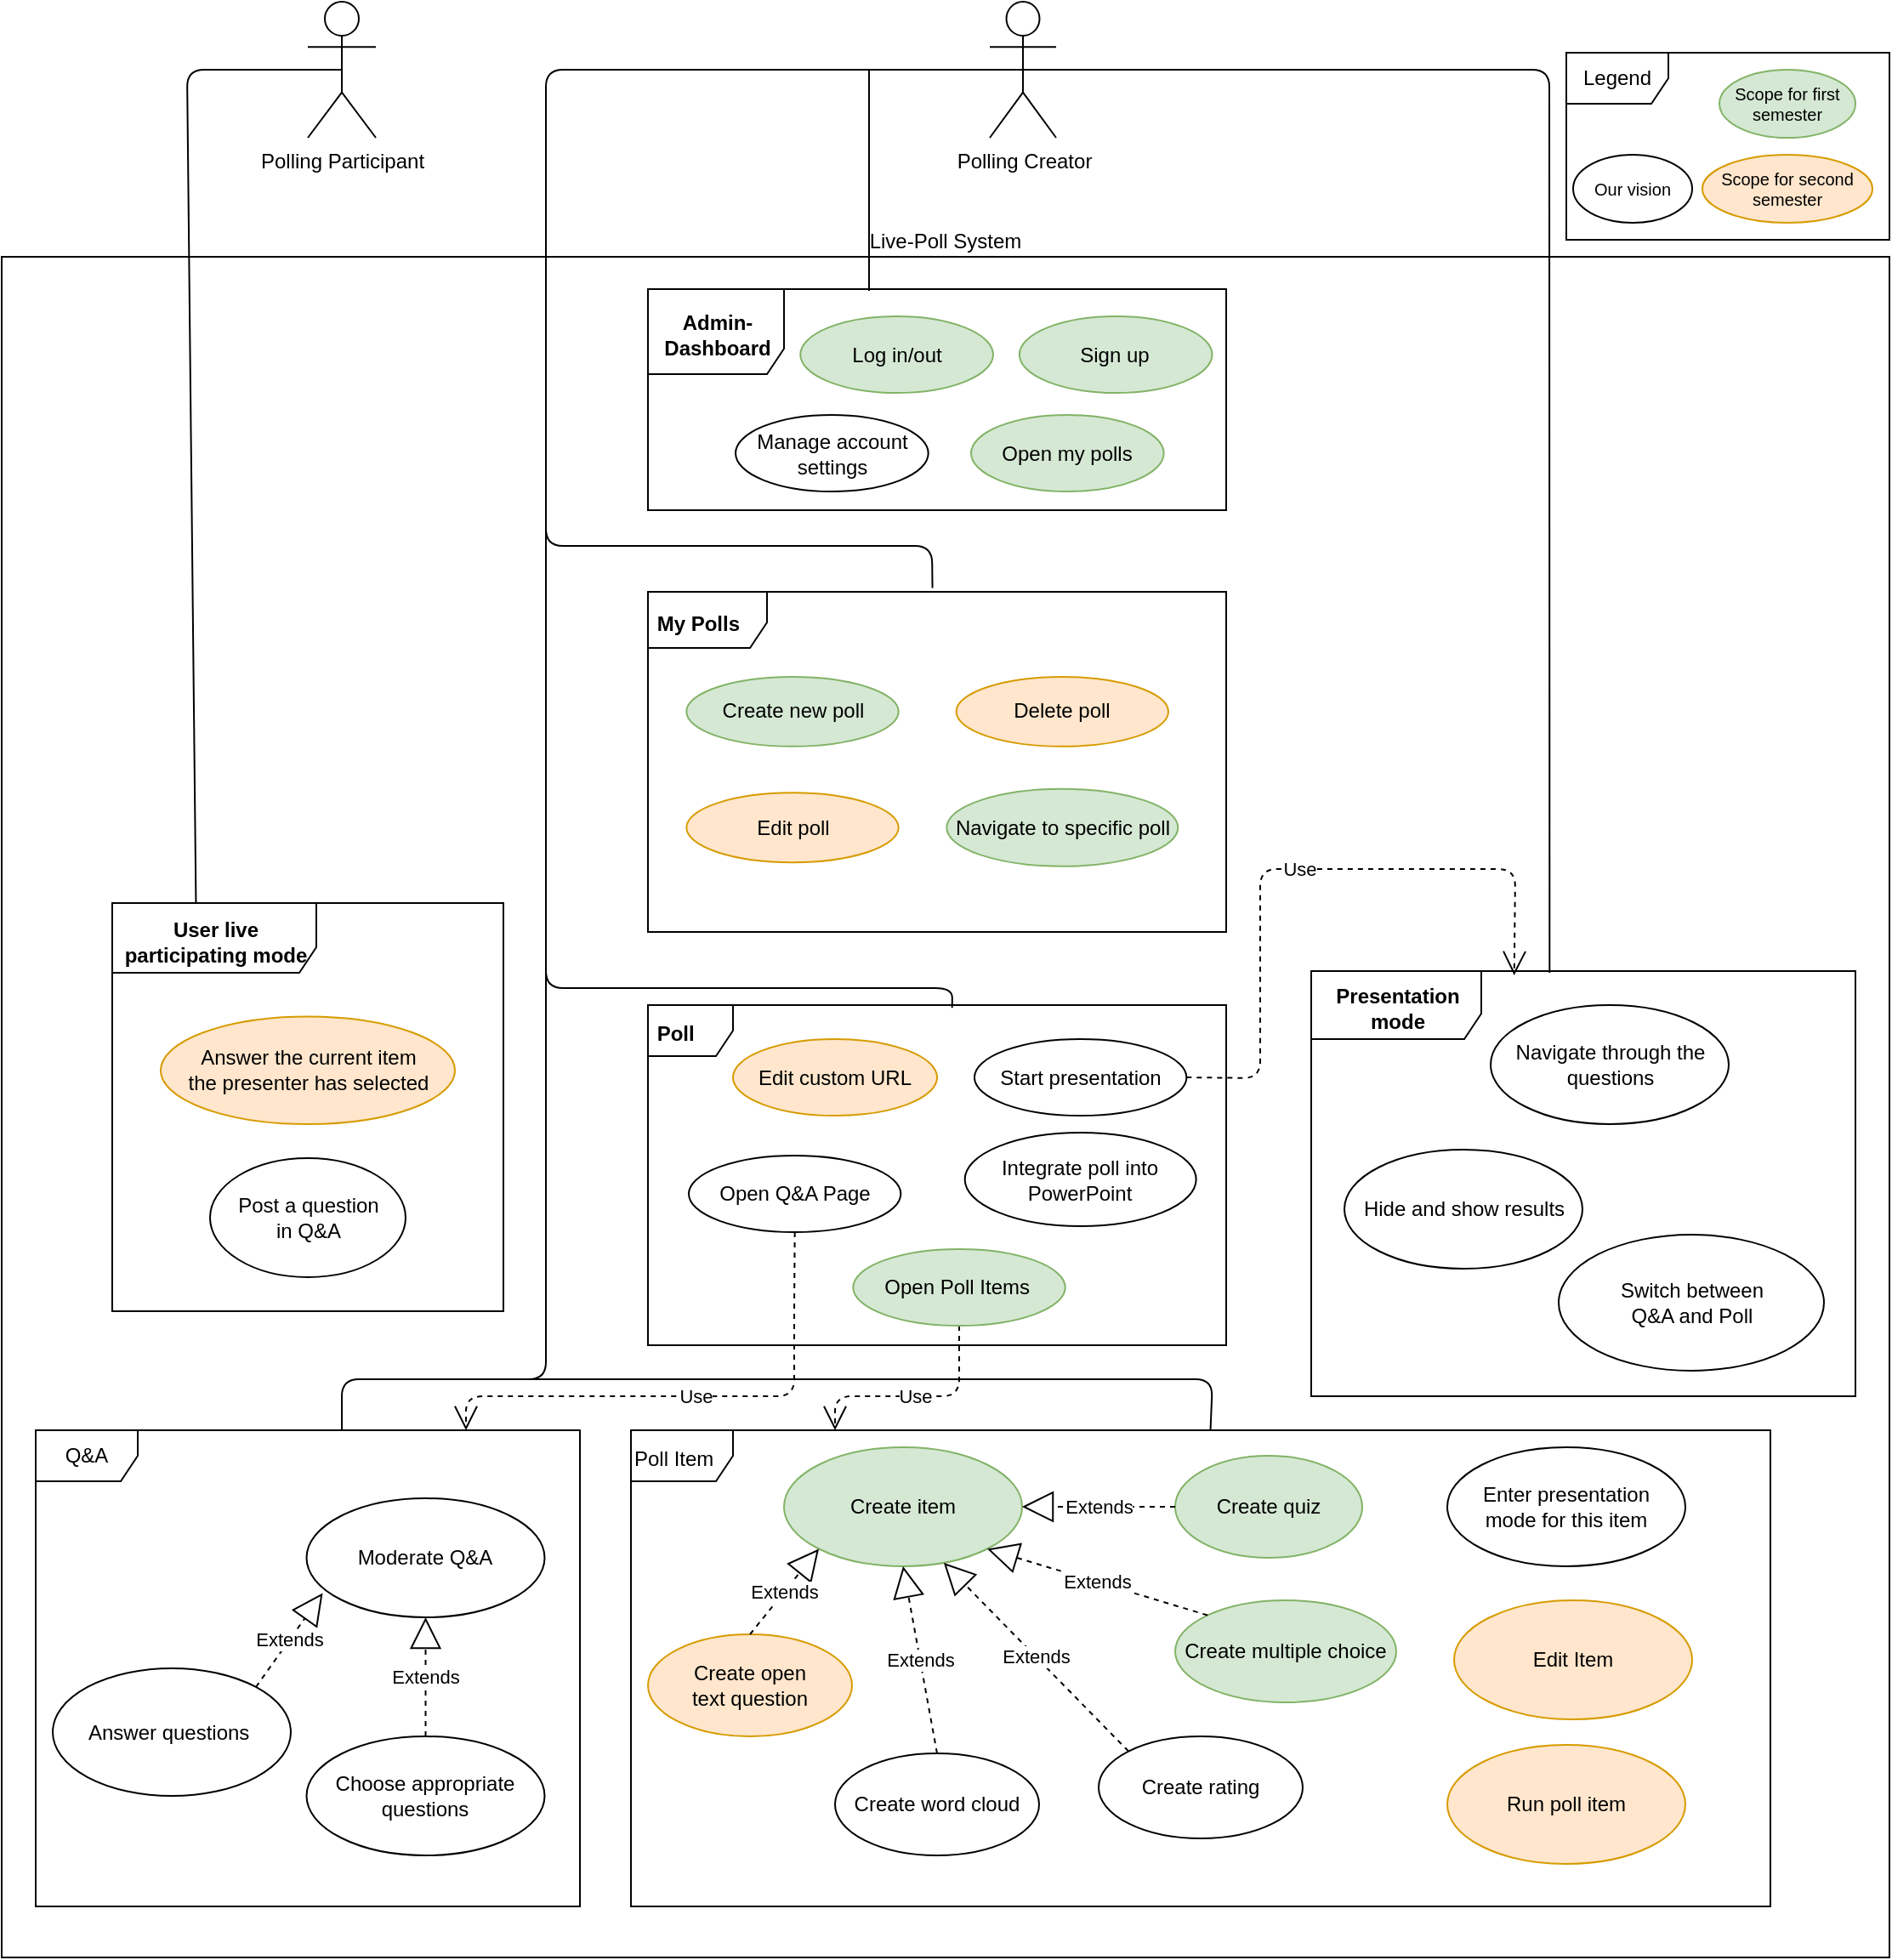 <mxfile version="13.9.9" type="device"><diagram id="5kyTHF-oNOKEn-0VxnRx" name="Seite-1"><mxGraphModel dx="1422" dy="762" grid="1" gridSize="10" guides="1" tooltips="1" connect="1" arrows="1" fold="1" page="1" pageScale="1" pageWidth="827" pageHeight="1169" math="0" shadow="0"><root><mxCell id="0"/><mxCell id="1" parent="0"/><mxCell id="Qykljc9OEoY9RjbD-kcw-1" value="Live-Poll System" style="rounded=0;whiteSpace=wrap;html=1;labelPosition=center;verticalLabelPosition=top;align=center;verticalAlign=bottom;" parent="1" vertex="1"><mxGeometry x="660" y="530" width="1110" height="1000" as="geometry"/></mxCell><mxCell id="Qykljc9OEoY9RjbD-kcw-5" value="Polling Participant" style="shape=umlActor;verticalLabelPosition=bottom;verticalAlign=top;html=1;outlineConnect=0;" parent="1" vertex="1"><mxGeometry x="840" y="380" width="40" height="80" as="geometry"/></mxCell><mxCell id="Qykljc9OEoY9RjbD-kcw-6" value="Polling Creator" style="shape=umlActor;verticalLabelPosition=bottom;verticalAlign=top;html=1;outlineConnect=0;" parent="1" vertex="1"><mxGeometry x="1241" y="380" width="39" height="80" as="geometry"/></mxCell><mxCell id="EP8T4iCKuhn0fpauYuA6-37" value="&lt;p style=&quot;margin: 0px ; margin-top: 4px ; text-align: center&quot;&gt;Poll Item&lt;/p&gt;" style="shape=umlFrame;whiteSpace=wrap;html=1;fontFamily=Helvetica;fontSize=12;fontColor=#000000;align=left;strokeColor=#000000;fillColor=#ffffff;" parent="1" vertex="1"><mxGeometry x="1030" y="1220" width="670" height="280" as="geometry"/></mxCell><mxCell id="EP8T4iCKuhn0fpauYuA6-57" value="Use" style="endArrow=open;endSize=12;dashed=1;html=1;exitX=0.5;exitY=1;exitDx=0;exitDy=0;" parent="1" source="2TsL-668qkd1nwdSegl0-19" edge="1"><mxGeometry x="-0.003" width="160" relative="1" as="geometry"><mxPoint x="1133.5" y="1090" as="sourcePoint"/><mxPoint x="933" y="1220" as="targetPoint"/><Array as="points"><mxPoint x="1126" y="1150"/><mxPoint x="1126" y="1200"/><mxPoint x="933" y="1200"/></Array><mxPoint as="offset"/></mxGeometry></mxCell><mxCell id="EP8T4iCKuhn0fpauYuA6-58" value="Use" style="endArrow=open;endSize=12;dashed=1;html=1;exitX=0.5;exitY=1;exitDx=0;exitDy=0;" parent="1" source="2TsL-668qkd1nwdSegl0-20" edge="1"><mxGeometry width="160" relative="1" as="geometry"><mxPoint x="1190" y="1160" as="sourcePoint"/><mxPoint x="1150" y="1220" as="targetPoint"/><Array as="points"><mxPoint x="1223" y="1200"/><mxPoint x="1150" y="1200"/></Array></mxGeometry></mxCell><mxCell id="EP8T4iCKuhn0fpauYuA6-94" value="" style="group" parent="1" vertex="1" connectable="0"><mxGeometry x="1030" y="500" width="300" height="160" as="geometry"/></mxCell><mxCell id="EP8T4iCKuhn0fpauYuA6-97" style="edgeStyle=none;rounded=0;orthogonalLoop=1;jettySize=auto;html=1;exitX=0.5;exitY=1;exitDx=0;exitDy=0;" parent="1" edge="1"><mxGeometry x="1030" y="510" as="geometry"><mxPoint x="1166.785" y="585" as="sourcePoint"/><mxPoint x="1166.785" y="585" as="targetPoint"/></mxGeometry></mxCell><mxCell id="2TsL-668qkd1nwdSegl0-15" value="" style="group;" parent="1" vertex="1" connectable="0"><mxGeometry x="1040" y="727" width="340" height="200" as="geometry"/></mxCell><mxCell id="EP8T4iCKuhn0fpauYuA6-18" value="&lt;p style=&quot;margin: 0px ; margin-top: 4px ; text-align: center&quot;&gt;&lt;b&gt;&amp;nbsp;My Polls&lt;/b&gt;&lt;/p&gt;" style="shape=umlFrame;whiteSpace=wrap;html=1;fontFamily=Helvetica;fontSize=12;fontColor=#000000;align=left;strokeColor=#000000;fillColor=#ffffff;width=70;height=33;" parent="2TsL-668qkd1nwdSegl0-15" vertex="1"><mxGeometry width="340" height="200" as="geometry"/></mxCell><mxCell id="2TsL-668qkd1nwdSegl0-11" value="Create new poll" style="ellipse;whiteSpace=wrap;html=1;fillColor=#d5e8d4;strokeColor=#82b366;" parent="2TsL-668qkd1nwdSegl0-15" vertex="1"><mxGeometry x="22.667" y="50" width="124.667" height="40.909" as="geometry"/></mxCell><mxCell id="2TsL-668qkd1nwdSegl0-12" value="Delete poll" style="ellipse;whiteSpace=wrap;html=1;fillColor=#ffe6cc;strokeColor=#d79b00;" parent="2TsL-668qkd1nwdSegl0-15" vertex="1"><mxGeometry x="181.333" y="50" width="124.667" height="40.909" as="geometry"/></mxCell><mxCell id="2TsL-668qkd1nwdSegl0-13" value="Edit poll" style="ellipse;whiteSpace=wrap;html=1;fillColor=#ffe6cc;strokeColor=#d79b00;" parent="2TsL-668qkd1nwdSegl0-15" vertex="1"><mxGeometry x="22.667" y="118.182" width="124.667" height="40.909" as="geometry"/></mxCell><mxCell id="2TsL-668qkd1nwdSegl0-14" value="Navigate to specific poll" style="ellipse;whiteSpace=wrap;html=1;fillColor=#d5e8d4;strokeColor=#82b366;" parent="2TsL-668qkd1nwdSegl0-15" vertex="1"><mxGeometry x="175.667" y="115.909" width="136" height="45.455" as="geometry"/></mxCell><mxCell id="2TsL-668qkd1nwdSegl0-18" value="" style="group" parent="1" vertex="1" connectable="0"><mxGeometry x="1040" y="549" width="340" height="130" as="geometry"/></mxCell><mxCell id="EP8T4iCKuhn0fpauYuA6-14" value="&lt;p style=&quot;margin: 0px ; margin-top: 4px ; text-align: center&quot;&gt;&lt;b&gt;Admin-Dashboard&lt;/b&gt;&lt;/p&gt;" style="shape=umlFrame;whiteSpace=wrap;html=1;fontFamily=Helvetica;fontSize=12;fontColor=#000000;align=left;strokeColor=#000000;fillColor=#ffffff;width=80;height=50;" parent="2TsL-668qkd1nwdSegl0-18" vertex="1"><mxGeometry width="340" height="130" as="geometry"/></mxCell><mxCell id="2TsL-668qkd1nwdSegl0-1" value="Log in/out" style="ellipse;whiteSpace=wrap;html=1;fillColor=#d5e8d4;strokeColor=#82b366;" parent="2TsL-668qkd1nwdSegl0-18" vertex="1"><mxGeometry x="89.636" y="16" width="113.333" height="45" as="geometry"/></mxCell><mxCell id="2TsL-668qkd1nwdSegl0-2" value="Sign up" style="ellipse;whiteSpace=wrap;html=1;fillColor=#d5e8d4;strokeColor=#82b366;" parent="2TsL-668qkd1nwdSegl0-18" vertex="1"><mxGeometry x="218.424" y="16" width="113.333" height="45" as="geometry"/></mxCell><mxCell id="2TsL-668qkd1nwdSegl0-3" value="Manage account settings" style="ellipse;whiteSpace=wrap;html=1;" parent="2TsL-668qkd1nwdSegl0-18" vertex="1"><mxGeometry x="51.515" y="74" width="113.333" height="45" as="geometry"/></mxCell><mxCell id="2TsL-668qkd1nwdSegl0-4" value="Open my polls" style="ellipse;whiteSpace=wrap;html=1;fillColor=#d5e8d4;strokeColor=#82b366;" parent="2TsL-668qkd1nwdSegl0-18" vertex="1"><mxGeometry x="189.999" y="74" width="113.333" height="45" as="geometry"/></mxCell><mxCell id="2TsL-668qkd1nwdSegl0-25" value="" style="group" parent="1" vertex="1" connectable="0"><mxGeometry x="725" y="910" width="230" height="240" as="geometry"/></mxCell><mxCell id="EP8T4iCKuhn0fpauYuA6-81" value="&lt;p style=&quot;margin: 0px ; margin-top: 4px ; text-align: center&quot;&gt;&lt;b&gt;User live participating mode&lt;/b&gt;&lt;/p&gt;" style="shape=umlFrame;whiteSpace=wrap;html=1;fontFamily=Helvetica;fontSize=12;fontColor=#000000;align=left;strokeColor=#000000;fillColor=#ffffff;width=120;height=41;" parent="2TsL-668qkd1nwdSegl0-25" vertex="1"><mxGeometry width="230" height="240" as="geometry"/></mxCell><mxCell id="2TsL-668qkd1nwdSegl0-23" value="Answer the current item&lt;br&gt;the presenter has selected" style="ellipse;whiteSpace=wrap;html=1;fillColor=#ffe6cc;strokeColor=#d79b00;" parent="2TsL-668qkd1nwdSegl0-25" vertex="1"><mxGeometry x="28.5" y="66.77" width="173" height="63.23" as="geometry"/></mxCell><mxCell id="2TsL-668qkd1nwdSegl0-24" value="Post a question&lt;br&gt;in Q&amp;amp;A" style="ellipse;whiteSpace=wrap;html=1;" parent="2TsL-668qkd1nwdSegl0-25" vertex="1"><mxGeometry x="57.5" y="150" width="115" height="70" as="geometry"/></mxCell><mxCell id="2TsL-668qkd1nwdSegl0-39" value="Create item" style="ellipse;whiteSpace=wrap;html=1;fillColor=#d5e8d4;strokeColor=#82b366;" parent="1" vertex="1"><mxGeometry x="1120" y="1230" width="140" height="70" as="geometry"/></mxCell><mxCell id="2TsL-668qkd1nwdSegl0-40" value="Edit Item" style="ellipse;whiteSpace=wrap;html=1;fillColor=#ffe6cc;strokeColor=#d79b00;" parent="1" vertex="1"><mxGeometry x="1514" y="1320" width="140" height="70" as="geometry"/></mxCell><mxCell id="2TsL-668qkd1nwdSegl0-41" value="Create multiple choice" style="ellipse;whiteSpace=wrap;html=1;fillColor=#d5e8d4;strokeColor=#82b366;" parent="1" vertex="1"><mxGeometry x="1350" y="1320" width="130" height="60" as="geometry"/></mxCell><mxCell id="2TsL-668qkd1nwdSegl0-42" value="Extends" style="endArrow=block;endSize=16;endFill=0;html=1;exitX=0;exitY=0;exitDx=0;exitDy=0;entryX=1;entryY=1;entryDx=0;entryDy=0;dashed=1;" parent="1" source="2TsL-668qkd1nwdSegl0-41" target="2TsL-668qkd1nwdSegl0-39" edge="1"><mxGeometry width="160" relative="1" as="geometry"><mxPoint x="1170" y="1400" as="sourcePoint"/><mxPoint x="1330" y="1400" as="targetPoint"/></mxGeometry></mxCell><mxCell id="2TsL-668qkd1nwdSegl0-43" value="Enter presentation&lt;br&gt;mode for this item" style="ellipse;whiteSpace=wrap;html=1;" parent="1" vertex="1"><mxGeometry x="1510" y="1230" width="140" height="70" as="geometry"/></mxCell><mxCell id="2TsL-668qkd1nwdSegl0-51" value="Use" style="endArrow=open;endSize=12;dashed=1;html=1;entryX=0.373;entryY=0.01;entryDx=0;entryDy=0;entryPerimeter=0;exitX=1;exitY=0.5;exitDx=0;exitDy=0;" parent="1" source="2TsL-668qkd1nwdSegl0-21" target="EP8T4iCKuhn0fpauYuA6-60" edge="1"><mxGeometry width="160" relative="1" as="geometry"><mxPoint x="1280" y="930" as="sourcePoint"/><mxPoint x="1440" y="930" as="targetPoint"/><Array as="points"><mxPoint x="1400" y="1013"/><mxPoint x="1400" y="890"/><mxPoint x="1550" y="890"/></Array></mxGeometry></mxCell><mxCell id="2TsL-668qkd1nwdSegl0-52" value="" style="group" parent="1" vertex="1" connectable="0"><mxGeometry x="1040" y="980" width="340" height="200" as="geometry"/></mxCell><mxCell id="EP8T4iCKuhn0fpauYuA6-26" value="&lt;p style=&quot;margin: 0px ; margin-top: 4px ; text-align: center&quot;&gt;&lt;b&gt;&amp;nbsp;Poll&lt;/b&gt;&lt;/p&gt;" style="shape=umlFrame;whiteSpace=wrap;html=1;fontFamily=Helvetica;fontSize=12;fontColor=#000000;align=left;strokeColor=#000000;fillColor=#ffffff;width=50;height=30;" parent="2TsL-668qkd1nwdSegl0-52" vertex="1"><mxGeometry y="-10" width="340" height="200" as="geometry"/></mxCell><mxCell id="2TsL-668qkd1nwdSegl0-19" value="Open Q&amp;amp;A Page" style="ellipse;whiteSpace=wrap;html=1;" parent="2TsL-668qkd1nwdSegl0-52" vertex="1"><mxGeometry x="24" y="78.5" width="124.667" height="45" as="geometry"/></mxCell><mxCell id="2TsL-668qkd1nwdSegl0-20" value="Open Poll Items&amp;nbsp;" style="ellipse;whiteSpace=wrap;html=1;fillColor=#d5e8d4;strokeColor=#82b366;" parent="2TsL-668qkd1nwdSegl0-52" vertex="1"><mxGeometry x="120.67" y="133.5" width="124.667" height="45" as="geometry"/></mxCell><mxCell id="2TsL-668qkd1nwdSegl0-21" value="Start presentation" style="ellipse;whiteSpace=wrap;html=1;" parent="2TsL-668qkd1nwdSegl0-52" vertex="1"><mxGeometry x="191.997" y="10" width="124.667" height="45" as="geometry"/></mxCell><mxCell id="2TsL-668qkd1nwdSegl0-22" value="Integrate poll into PowerPoint" style="ellipse;whiteSpace=wrap;html=1;" parent="2TsL-668qkd1nwdSegl0-52" vertex="1"><mxGeometry x="186.333" y="65" width="136" height="55" as="geometry"/></mxCell><mxCell id="WZJsG4WIftuX1epk-Fg7-2" value="Edit custom URL" style="ellipse;whiteSpace=wrap;html=1;fillColor=#ffe6cc;strokeColor=#d79b00;" vertex="1" parent="2TsL-668qkd1nwdSegl0-52"><mxGeometry x="50" y="10" width="120" height="45" as="geometry"/></mxCell><mxCell id="2TsL-668qkd1nwdSegl0-53" value="" style="group" parent="1" vertex="1" connectable="0"><mxGeometry x="680" y="1220" width="320" height="280" as="geometry"/></mxCell><mxCell id="EP8T4iCKuhn0fpauYuA6-45" value="Q&amp;amp;A" style="shape=umlFrame;whiteSpace=wrap;html=1;" parent="2TsL-668qkd1nwdSegl0-53" vertex="1"><mxGeometry width="320" height="280" as="geometry"/></mxCell><mxCell id="2TsL-668qkd1nwdSegl0-27" value="Choose appropriate questions" style="ellipse;whiteSpace=wrap;html=1;" parent="2TsL-668qkd1nwdSegl0-53" vertex="1"><mxGeometry x="159.25" y="180" width="140" height="70" as="geometry"/></mxCell><mxCell id="2TsL-668qkd1nwdSegl0-28" value="Moderate Q&amp;amp;A" style="ellipse;whiteSpace=wrap;html=1;" parent="2TsL-668qkd1nwdSegl0-53" vertex="1"><mxGeometry x="159.25" y="40" width="140" height="70" as="geometry"/></mxCell><mxCell id="2TsL-668qkd1nwdSegl0-47" value="Answer questions&amp;nbsp;" style="ellipse;whiteSpace=wrap;html=1;direction=south;" parent="2TsL-668qkd1nwdSegl0-53" vertex="1"><mxGeometry x="10" y="140" width="140" height="75" as="geometry"/></mxCell><mxCell id="2TsL-668qkd1nwdSegl0-31" value="Extends" style="endArrow=block;endSize=16;endFill=0;html=1;entryX=0.5;entryY=1;entryDx=0;entryDy=0;exitX=0.5;exitY=0;exitDx=0;exitDy=0;dashed=1;" parent="2TsL-668qkd1nwdSegl0-53" source="2TsL-668qkd1nwdSegl0-27" target="2TsL-668qkd1nwdSegl0-28" edge="1"><mxGeometry width="160" relative="1" as="geometry"><mxPoint x="1240" y="1400" as="sourcePoint"/><mxPoint x="1400" y="1400" as="targetPoint"/></mxGeometry></mxCell><mxCell id="2TsL-668qkd1nwdSegl0-48" value="Extends" style="endArrow=block;endSize=16;endFill=0;html=1;exitX=0;exitY=0;exitDx=0;exitDy=0;entryX=0.068;entryY=0.797;entryDx=0;entryDy=0;entryPerimeter=0;dashed=1;" parent="2TsL-668qkd1nwdSegl0-53" source="2TsL-668qkd1nwdSegl0-47" target="2TsL-668qkd1nwdSegl0-28" edge="1"><mxGeometry width="160" relative="1" as="geometry"><mxPoint x="1170" y="1260" as="sourcePoint"/><mxPoint x="1330" y="1260" as="targetPoint"/></mxGeometry></mxCell><mxCell id="2TsL-668qkd1nwdSegl0-55" value="" style="group" parent="1" vertex="1" connectable="0"><mxGeometry x="1430" y="950" width="320" height="250" as="geometry"/></mxCell><mxCell id="EP8T4iCKuhn0fpauYuA6-60" value="&lt;p style=&quot;margin: 0px ; margin-top: 4px ; text-align: center&quot;&gt;&lt;b&gt;Presentation mode&lt;/b&gt;&lt;/p&gt;" style="shape=umlFrame;whiteSpace=wrap;html=1;fontFamily=Helvetica;fontSize=12;fontColor=#000000;align=left;strokeColor=#000000;fillColor=#ffffff;width=100;height=40;" parent="2TsL-668qkd1nwdSegl0-55" vertex="1"><mxGeometry width="320" height="250" as="geometry"/></mxCell><mxCell id="2TsL-668qkd1nwdSegl0-44" value="Switch between&lt;br&gt;Q&amp;amp;A and Poll" style="ellipse;whiteSpace=wrap;html=1;" parent="2TsL-668qkd1nwdSegl0-55" vertex="1"><mxGeometry x="145.5" y="155" width="156" height="80" as="geometry"/></mxCell><mxCell id="2TsL-668qkd1nwdSegl0-45" value="Navigate through the questions" style="ellipse;whiteSpace=wrap;html=1;" parent="2TsL-668qkd1nwdSegl0-55" vertex="1"><mxGeometry x="105.5" y="20" width="140" height="70" as="geometry"/></mxCell><mxCell id="2TsL-668qkd1nwdSegl0-46" value="Hide and show results" style="ellipse;whiteSpace=wrap;html=1;" parent="2TsL-668qkd1nwdSegl0-55" vertex="1"><mxGeometry x="19.5" y="105" width="140" height="70" as="geometry"/></mxCell><mxCell id="2TsL-668qkd1nwdSegl0-56" value="" style="endArrow=none;html=1;entryX=0.5;entryY=0.5;entryDx=0;entryDy=0;entryPerimeter=0;exitX=0.492;exitY=-0.011;exitDx=0;exitDy=0;exitPerimeter=0;" parent="1" source="EP8T4iCKuhn0fpauYuA6-18" target="Qykljc9OEoY9RjbD-kcw-6" edge="1"><mxGeometry width="50" height="50" relative="1" as="geometry"><mxPoint x="1370" y="700" as="sourcePoint"/><mxPoint x="1420" y="650" as="targetPoint"/><Array as="points"><mxPoint x="1207" y="700"/><mxPoint x="980" y="700"/><mxPoint x="980" y="420"/></Array></mxGeometry></mxCell><mxCell id="2TsL-668qkd1nwdSegl0-58" value="" style="endArrow=none;html=1;exitX=0.526;exitY=0.008;exitDx=0;exitDy=0;exitPerimeter=0;" parent="1" source="EP8T4iCKuhn0fpauYuA6-26" edge="1"><mxGeometry width="50" height="50" relative="1" as="geometry"><mxPoint x="1340" y="850" as="sourcePoint"/><mxPoint x="980" y="690" as="targetPoint"/><Array as="points"><mxPoint x="1219" y="960"/><mxPoint x="980" y="960"/></Array></mxGeometry></mxCell><mxCell id="2TsL-668qkd1nwdSegl0-59" value="" style="endArrow=none;html=1;exitX=0.438;exitY=0.004;exitDx=0;exitDy=0;exitPerimeter=0;entryX=0.5;entryY=0.5;entryDx=0;entryDy=0;entryPerimeter=0;" parent="1" source="EP8T4iCKuhn0fpauYuA6-60" target="Qykljc9OEoY9RjbD-kcw-6" edge="1"><mxGeometry width="50" height="50" relative="1" as="geometry"><mxPoint x="1400" y="800" as="sourcePoint"/><mxPoint x="1450" y="750" as="targetPoint"/><Array as="points"><mxPoint x="1570" y="420"/></Array></mxGeometry></mxCell><mxCell id="2TsL-668qkd1nwdSegl0-60" value="" style="endArrow=none;html=1;" parent="1" edge="1"><mxGeometry width="50" height="50" relative="1" as="geometry"><mxPoint x="1170" y="550" as="sourcePoint"/><mxPoint x="1170" y="420" as="targetPoint"/></mxGeometry></mxCell><mxCell id="2TsL-668qkd1nwdSegl0-61" value="" style="endArrow=none;html=1;" parent="1" edge="1"><mxGeometry width="50" height="50" relative="1" as="geometry"><mxPoint x="980" y="950" as="sourcePoint"/><mxPoint x="860" y="1220" as="targetPoint"/><Array as="points"><mxPoint x="980" y="1190"/><mxPoint x="860" y="1190"/></Array></mxGeometry></mxCell><mxCell id="2TsL-668qkd1nwdSegl0-62" value="" style="endArrow=none;html=1;" parent="1" target="EP8T4iCKuhn0fpauYuA6-37" edge="1"><mxGeometry width="50" height="50" relative="1" as="geometry"><mxPoint x="970" y="1190" as="sourcePoint"/><mxPoint x="1050" y="1110" as="targetPoint"/><Array as="points"><mxPoint x="1372" y="1190"/></Array></mxGeometry></mxCell><mxCell id="2TsL-668qkd1nwdSegl0-65" value="" style="endArrow=none;html=1;entryX=0.5;entryY=0.5;entryDx=0;entryDy=0;entryPerimeter=0;exitX=0.214;exitY=-0.001;exitDx=0;exitDy=0;exitPerimeter=0;" parent="1" source="EP8T4iCKuhn0fpauYuA6-81" target="Qykljc9OEoY9RjbD-kcw-5" edge="1"><mxGeometry width="50" height="50" relative="1" as="geometry"><mxPoint x="760" y="925" as="sourcePoint"/><mxPoint x="1160" y="540" as="targetPoint"/><Array as="points"><mxPoint x="769" y="420"/></Array></mxGeometry></mxCell><mxCell id="KYhhW5uAagC1NWzwmrrs-6" value="Legend" style="shape=umlFrame;whiteSpace=wrap;html=1;" parent="1" vertex="1"><mxGeometry x="1580" y="410" width="190" height="110" as="geometry"/></mxCell><mxCell id="KYhhW5uAagC1NWzwmrrs-7" value="Scope for first semester" style="ellipse;whiteSpace=wrap;html=1;fillColor=#d5e8d4;strokeColor=#82b366;fontSize=10;" parent="1" vertex="1"><mxGeometry x="1670" y="420" width="80" height="40" as="geometry"/></mxCell><mxCell id="KYhhW5uAagC1NWzwmrrs-8" value="Our vision" style="ellipse;whiteSpace=wrap;html=1;fontSize=10;" parent="1" vertex="1"><mxGeometry x="1584" y="470" width="70" height="40" as="geometry"/></mxCell><mxCell id="ORTQgGdV2pql2QQEmX__-1" value="Create open &lt;br&gt;text question" style="ellipse;whiteSpace=wrap;html=1;fillColor=#ffe6cc;strokeColor=#d79b00;" parent="1" vertex="1"><mxGeometry x="1040" y="1340" width="120" height="60" as="geometry"/></mxCell><mxCell id="ORTQgGdV2pql2QQEmX__-2" value="Create word cloud" style="ellipse;whiteSpace=wrap;html=1;" parent="1" vertex="1"><mxGeometry x="1150" y="1410" width="120" height="60" as="geometry"/></mxCell><mxCell id="ORTQgGdV2pql2QQEmX__-3" value="Create quiz" style="ellipse;whiteSpace=wrap;html=1;fillColor=#d5e8d4;strokeColor=#82b366;" parent="1" vertex="1"><mxGeometry x="1350" y="1235" width="110" height="60" as="geometry"/></mxCell><mxCell id="ORTQgGdV2pql2QQEmX__-4" value="Create rating" style="ellipse;whiteSpace=wrap;html=1;" parent="1" vertex="1"><mxGeometry x="1305" y="1400" width="120" height="60" as="geometry"/></mxCell><mxCell id="ORTQgGdV2pql2QQEmX__-5" value="Extends" style="endArrow=block;endSize=16;endFill=0;html=1;exitX=0.5;exitY=0;exitDx=0;exitDy=0;entryX=0;entryY=1;entryDx=0;entryDy=0;dashed=1;" parent="1" source="ORTQgGdV2pql2QQEmX__-1" target="2TsL-668qkd1nwdSegl0-39" edge="1"><mxGeometry width="160" relative="1" as="geometry"><mxPoint x="1320" y="1370" as="sourcePoint"/><mxPoint x="1150" y="1340" as="targetPoint"/></mxGeometry></mxCell><mxCell id="ORTQgGdV2pql2QQEmX__-6" value="Extends" style="endArrow=block;endSize=16;endFill=0;html=1;exitX=0;exitY=0.5;exitDx=0;exitDy=0;entryX=1;entryY=0.5;entryDx=0;entryDy=0;dashed=1;" parent="1" source="ORTQgGdV2pql2QQEmX__-3" target="2TsL-668qkd1nwdSegl0-39" edge="1"><mxGeometry width="160" relative="1" as="geometry"><mxPoint x="1320" y="1370" as="sourcePoint"/><mxPoint x="1220" y="1320" as="targetPoint"/></mxGeometry></mxCell><mxCell id="ORTQgGdV2pql2QQEmX__-7" value="Extends" style="endArrow=block;endSize=16;endFill=0;html=1;exitX=0.5;exitY=0;exitDx=0;exitDy=0;dashed=1;entryX=0.5;entryY=1;entryDx=0;entryDy=0;" parent="1" source="ORTQgGdV2pql2QQEmX__-2" target="2TsL-668qkd1nwdSegl0-39" edge="1"><mxGeometry width="160" relative="1" as="geometry"><mxPoint x="1330" y="1380" as="sourcePoint"/><mxPoint x="1190" y="1310" as="targetPoint"/></mxGeometry></mxCell><mxCell id="ORTQgGdV2pql2QQEmX__-8" value="Extends" style="endArrow=block;endSize=16;endFill=0;html=1;exitX=0;exitY=0;exitDx=0;exitDy=0;entryX=0.671;entryY=0.971;entryDx=0;entryDy=0;dashed=1;entryPerimeter=0;" parent="1" source="ORTQgGdV2pql2QQEmX__-4" target="2TsL-668qkd1nwdSegl0-39" edge="1"><mxGeometry width="160" relative="1" as="geometry"><mxPoint x="1340" y="1390" as="sourcePoint"/><mxPoint x="1240" y="1340" as="targetPoint"/></mxGeometry></mxCell><mxCell id="WZJsG4WIftuX1epk-Fg7-1" value="Run poll item" style="ellipse;whiteSpace=wrap;html=1;fillColor=#ffe6cc;strokeColor=#d79b00;" vertex="1" parent="1"><mxGeometry x="1510" y="1405" width="140" height="70" as="geometry"/></mxCell><mxCell id="WZJsG4WIftuX1epk-Fg7-3" value="Scope for second semester" style="ellipse;whiteSpace=wrap;html=1;fillColor=#ffe6cc;strokeColor=#d79b00;fontSize=10;" vertex="1" parent="1"><mxGeometry x="1660" y="470" width="100" height="40" as="geometry"/></mxCell></root></mxGraphModel></diagram></mxfile>